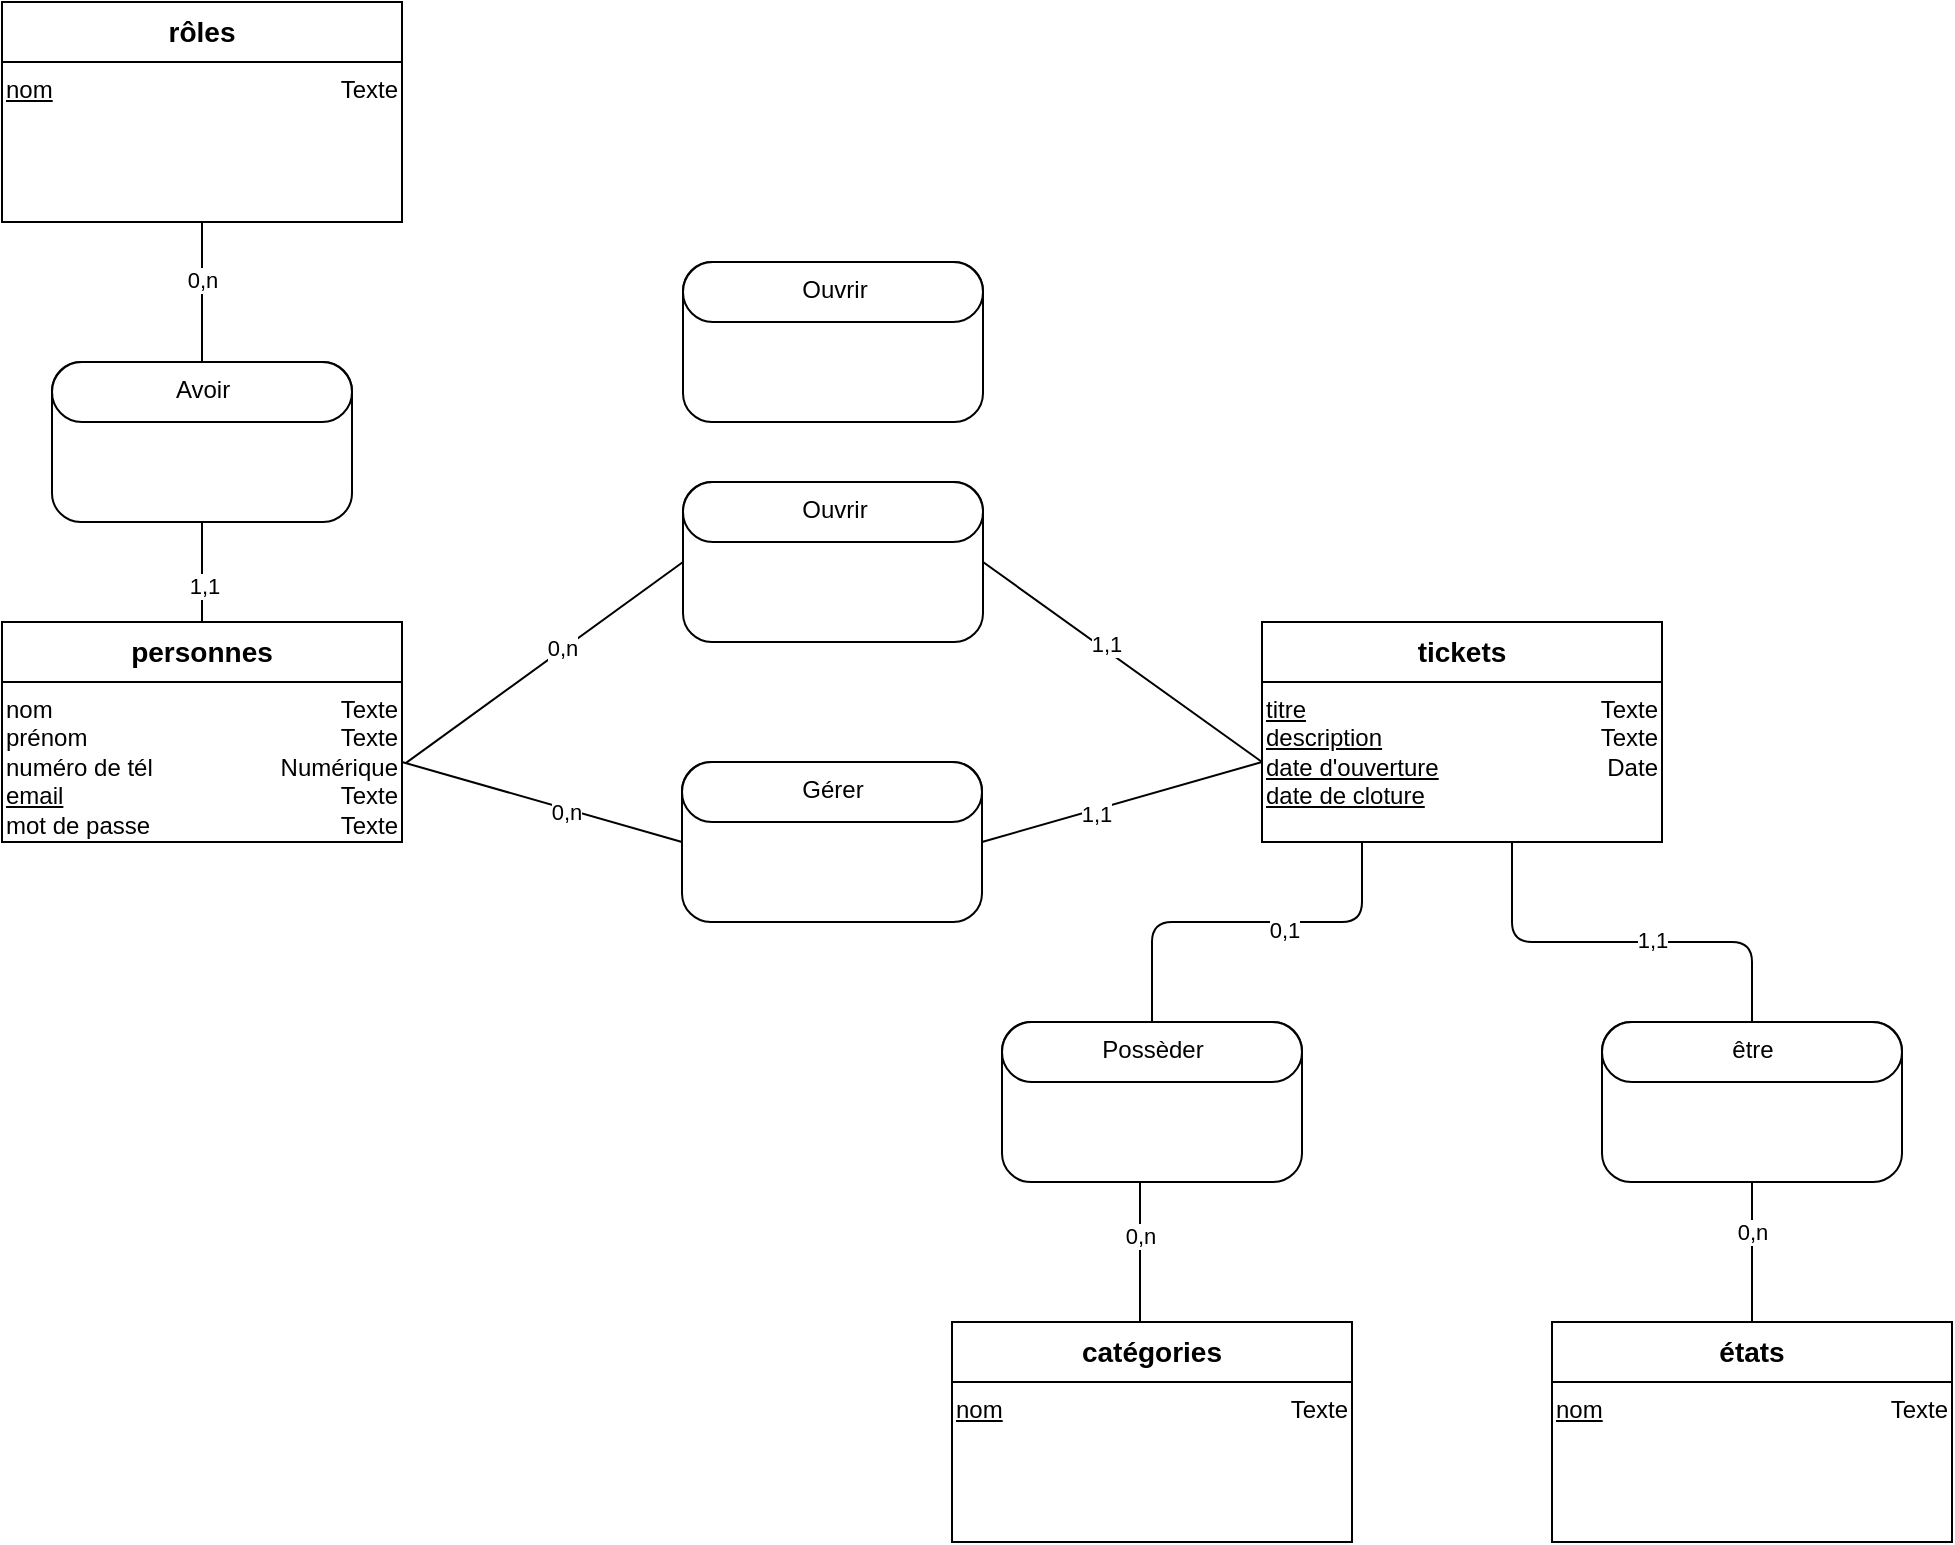 <mxfile version="15.7.3" type="device"><diagram id="uKCt-oX1a5cj4wO7L9In" name="Page-1"><mxGraphModel dx="1102" dy="865" grid="1" gridSize="10" guides="1" tooltips="1" connect="1" arrows="1" fold="1" page="1" pageScale="1" pageWidth="827" pageHeight="1169" math="0" shadow="0"><root><mxCell id="0"/><mxCell id="1" parent="0"/><mxCell id="hy5NBGwy85Bi4J65_gbC-3" value="" style="group" parent="1" vertex="1" connectable="0"><mxGeometry x="120" y="480" width="200" height="110" as="geometry"/></mxCell><mxCell id="hy5NBGwy85Bi4J65_gbC-1" value="" style="rounded=0;whiteSpace=wrap;html=1;" parent="hy5NBGwy85Bi4J65_gbC-3" vertex="1"><mxGeometry y="30.0" width="200" height="80.0" as="geometry"/></mxCell><mxCell id="hy5NBGwy85Bi4J65_gbC-2" value="" style="rounded=0;whiteSpace=wrap;html=1;" parent="hy5NBGwy85Bi4J65_gbC-3" vertex="1"><mxGeometry width="200" height="30.0" as="geometry"/></mxCell><mxCell id="hy5NBGwy85Bi4J65_gbC-4" value="nom&lt;br&gt;prénom&lt;br&gt;numéro de tél&lt;br&gt;&lt;u&gt;email&lt;/u&gt;&lt;br&gt;mot de passe" style="text;html=1;strokeColor=none;fillColor=none;align=left;verticalAlign=top;whiteSpace=wrap;rounded=0;" parent="hy5NBGwy85Bi4J65_gbC-3" vertex="1"><mxGeometry y="30.0" width="100" height="80.0" as="geometry"/></mxCell><mxCell id="hy5NBGwy85Bi4J65_gbC-5" value="Texte&lt;br&gt;Texte&lt;br&gt;Numérique&lt;br&gt;Texte&lt;br&gt;Texte" style="text;html=1;strokeColor=none;fillColor=none;align=right;verticalAlign=top;whiteSpace=wrap;rounded=0;" parent="hy5NBGwy85Bi4J65_gbC-3" vertex="1"><mxGeometry x="100" y="30.0" width="100" height="80.0" as="geometry"/></mxCell><mxCell id="hy5NBGwy85Bi4J65_gbC-6" value="&lt;span style=&quot;font-size: 14px&quot;&gt;&lt;b&gt;personnes&lt;/b&gt;&lt;/span&gt;" style="text;html=1;strokeColor=none;fillColor=none;align=center;verticalAlign=middle;whiteSpace=wrap;rounded=0;" parent="hy5NBGwy85Bi4J65_gbC-3" vertex="1"><mxGeometry width="200" height="30.0" as="geometry"/></mxCell><mxCell id="hy5NBGwy85Bi4J65_gbC-7" value="" style="group" parent="1" vertex="1" connectable="0"><mxGeometry x="120" y="170" width="200" height="110" as="geometry"/></mxCell><mxCell id="hy5NBGwy85Bi4J65_gbC-8" value="" style="rounded=0;whiteSpace=wrap;html=1;" parent="hy5NBGwy85Bi4J65_gbC-7" vertex="1"><mxGeometry y="30.0" width="200" height="80.0" as="geometry"/></mxCell><mxCell id="hy5NBGwy85Bi4J65_gbC-9" value="" style="rounded=0;whiteSpace=wrap;html=1;" parent="hy5NBGwy85Bi4J65_gbC-7" vertex="1"><mxGeometry width="200" height="30.0" as="geometry"/></mxCell><mxCell id="hy5NBGwy85Bi4J65_gbC-10" value="&lt;u&gt;nom&lt;/u&gt;" style="text;html=1;strokeColor=none;fillColor=none;align=left;verticalAlign=top;whiteSpace=wrap;rounded=0;" parent="hy5NBGwy85Bi4J65_gbC-7" vertex="1"><mxGeometry y="30.0" width="100" height="80.0" as="geometry"/></mxCell><mxCell id="hy5NBGwy85Bi4J65_gbC-11" value="Texte" style="text;html=1;strokeColor=none;fillColor=none;align=right;verticalAlign=top;whiteSpace=wrap;rounded=0;" parent="hy5NBGwy85Bi4J65_gbC-7" vertex="1"><mxGeometry x="100" y="30.0" width="100" height="80.0" as="geometry"/></mxCell><mxCell id="hy5NBGwy85Bi4J65_gbC-12" value="&lt;span style=&quot;font-size: 14px&quot;&gt;&lt;b&gt;rôles&lt;/b&gt;&lt;/span&gt;" style="text;html=1;strokeColor=none;fillColor=none;align=center;verticalAlign=middle;whiteSpace=wrap;rounded=0;" parent="hy5NBGwy85Bi4J65_gbC-7" vertex="1"><mxGeometry width="200" height="30.0" as="geometry"/></mxCell><mxCell id="hy5NBGwy85Bi4J65_gbC-13" value="" style="group" parent="1" vertex="1" connectable="0"><mxGeometry x="750" y="480" width="200" height="110" as="geometry"/></mxCell><mxCell id="hy5NBGwy85Bi4J65_gbC-14" value="" style="rounded=0;whiteSpace=wrap;html=1;" parent="hy5NBGwy85Bi4J65_gbC-13" vertex="1"><mxGeometry y="30.0" width="200" height="80.0" as="geometry"/></mxCell><mxCell id="hy5NBGwy85Bi4J65_gbC-15" value="" style="rounded=0;whiteSpace=wrap;html=1;" parent="hy5NBGwy85Bi4J65_gbC-13" vertex="1"><mxGeometry width="200" height="30.0" as="geometry"/></mxCell><mxCell id="hy5NBGwy85Bi4J65_gbC-16" value="&lt;u&gt;titre&lt;br&gt;description&lt;br&gt;date d'ouverture&lt;br&gt;date de cloture&lt;br&gt;&lt;/u&gt;" style="text;html=1;strokeColor=none;fillColor=none;align=left;verticalAlign=top;whiteSpace=wrap;rounded=0;" parent="hy5NBGwy85Bi4J65_gbC-13" vertex="1"><mxGeometry y="30.0" width="100" height="80.0" as="geometry"/></mxCell><mxCell id="hy5NBGwy85Bi4J65_gbC-17" value="Texte&lt;br&gt;Texte&lt;br&gt;Date" style="text;html=1;strokeColor=none;fillColor=none;align=right;verticalAlign=top;whiteSpace=wrap;rounded=0;" parent="hy5NBGwy85Bi4J65_gbC-13" vertex="1"><mxGeometry x="100" y="30.0" width="100" height="80.0" as="geometry"/></mxCell><mxCell id="hy5NBGwy85Bi4J65_gbC-18" value="&lt;span style=&quot;font-size: 14px&quot;&gt;&lt;b&gt;tickets&lt;/b&gt;&lt;/span&gt;" style="text;html=1;strokeColor=none;fillColor=none;align=center;verticalAlign=middle;whiteSpace=wrap;rounded=0;" parent="hy5NBGwy85Bi4J65_gbC-13" vertex="1"><mxGeometry width="200" height="30.0" as="geometry"/></mxCell><mxCell id="hy5NBGwy85Bi4J65_gbC-19" value="" style="group" parent="1" vertex="1" connectable="0"><mxGeometry x="595" y="830" width="200" height="110" as="geometry"/></mxCell><mxCell id="hy5NBGwy85Bi4J65_gbC-20" value="" style="rounded=0;whiteSpace=wrap;html=1;" parent="hy5NBGwy85Bi4J65_gbC-19" vertex="1"><mxGeometry y="30.0" width="200" height="80.0" as="geometry"/></mxCell><mxCell id="hy5NBGwy85Bi4J65_gbC-21" value="" style="rounded=0;whiteSpace=wrap;html=1;" parent="hy5NBGwy85Bi4J65_gbC-19" vertex="1"><mxGeometry width="200" height="30.0" as="geometry"/></mxCell><mxCell id="hy5NBGwy85Bi4J65_gbC-22" value="&lt;u&gt;nom&lt;/u&gt;" style="text;html=1;strokeColor=none;fillColor=none;align=left;verticalAlign=top;whiteSpace=wrap;rounded=0;" parent="hy5NBGwy85Bi4J65_gbC-19" vertex="1"><mxGeometry y="30.0" width="100" height="80.0" as="geometry"/></mxCell><mxCell id="hy5NBGwy85Bi4J65_gbC-23" value="Texte" style="text;html=1;strokeColor=none;fillColor=none;align=right;verticalAlign=top;whiteSpace=wrap;rounded=0;" parent="hy5NBGwy85Bi4J65_gbC-19" vertex="1"><mxGeometry x="100" y="30.0" width="100" height="80.0" as="geometry"/></mxCell><mxCell id="hy5NBGwy85Bi4J65_gbC-24" value="&lt;span style=&quot;font-size: 14px&quot;&gt;&lt;b&gt;catégories&lt;/b&gt;&lt;/span&gt;" style="text;html=1;strokeColor=none;fillColor=none;align=center;verticalAlign=middle;whiteSpace=wrap;rounded=0;" parent="hy5NBGwy85Bi4J65_gbC-19" vertex="1"><mxGeometry width="200" height="30.0" as="geometry"/></mxCell><mxCell id="hy5NBGwy85Bi4J65_gbC-25" value="" style="group" parent="1" vertex="1" connectable="0"><mxGeometry x="895" y="830" width="200" height="110" as="geometry"/></mxCell><mxCell id="hy5NBGwy85Bi4J65_gbC-26" value="" style="rounded=0;whiteSpace=wrap;html=1;" parent="hy5NBGwy85Bi4J65_gbC-25" vertex="1"><mxGeometry y="30.0" width="200" height="80.0" as="geometry"/></mxCell><mxCell id="hy5NBGwy85Bi4J65_gbC-27" value="" style="rounded=0;whiteSpace=wrap;html=1;" parent="hy5NBGwy85Bi4J65_gbC-25" vertex="1"><mxGeometry width="200" height="30.0" as="geometry"/></mxCell><mxCell id="hy5NBGwy85Bi4J65_gbC-28" value="&lt;u&gt;nom&lt;/u&gt;" style="text;html=1;strokeColor=none;fillColor=none;align=left;verticalAlign=top;whiteSpace=wrap;rounded=0;" parent="hy5NBGwy85Bi4J65_gbC-25" vertex="1"><mxGeometry y="30" width="100" height="80" as="geometry"/></mxCell><mxCell id="hy5NBGwy85Bi4J65_gbC-29" value="Texte" style="text;html=1;strokeColor=none;fillColor=none;align=right;verticalAlign=top;whiteSpace=wrap;rounded=0;" parent="hy5NBGwy85Bi4J65_gbC-25" vertex="1"><mxGeometry x="100" y="30.0" width="100" height="80.0" as="geometry"/></mxCell><mxCell id="hy5NBGwy85Bi4J65_gbC-30" value="&lt;span style=&quot;font-size: 14px&quot;&gt;&lt;b&gt;états&lt;/b&gt;&lt;/span&gt;" style="text;html=1;strokeColor=none;fillColor=none;align=center;verticalAlign=middle;whiteSpace=wrap;rounded=0;" parent="hy5NBGwy85Bi4J65_gbC-25" vertex="1"><mxGeometry width="200" height="30.0" as="geometry"/></mxCell><mxCell id="hy5NBGwy85Bi4J65_gbC-33" value="" style="endArrow=none;html=1;exitX=0.5;exitY=0;exitDx=0;exitDy=0;" parent="1" edge="1"><mxGeometry width="50" height="50" relative="1" as="geometry"><mxPoint x="689" y="830" as="sourcePoint"/><mxPoint x="689" y="760" as="targetPoint"/></mxGeometry></mxCell><mxCell id="nBAuCu6wSK-DBy_AsvDz-58" value="0,n" style="edgeLabel;html=1;align=center;verticalAlign=middle;resizable=0;points=[];" parent="hy5NBGwy85Bi4J65_gbC-33" vertex="1" connectable="0"><mxGeometry x="0.225" relative="1" as="geometry"><mxPoint as="offset"/></mxGeometry></mxCell><mxCell id="hy5NBGwy85Bi4J65_gbC-36" value="" style="group" parent="1" vertex="1" connectable="0"><mxGeometry x="620" y="680" width="150" height="80" as="geometry"/></mxCell><mxCell id="hy5NBGwy85Bi4J65_gbC-34" value="" style="rounded=1;whiteSpace=wrap;html=1;align=right;verticalAlign=top;arcSize=18;" parent="hy5NBGwy85Bi4J65_gbC-36" vertex="1"><mxGeometry width="150" height="80" as="geometry"/></mxCell><mxCell id="hy5NBGwy85Bi4J65_gbC-35" value="Possèder" style="html=1;dashed=0;whitespace=wrap;shape=mxgraph.dfd.start;align=center;verticalAlign=top;" parent="hy5NBGwy85Bi4J65_gbC-36" vertex="1"><mxGeometry width="150" height="30" as="geometry"/></mxCell><mxCell id="hy5NBGwy85Bi4J65_gbC-37" value="" style="endArrow=none;html=1;exitX=0.5;exitY=0.5;exitDx=0;exitDy=-15;exitPerimeter=0;entryX=0.5;entryY=1;entryDx=0;entryDy=0;" parent="1" source="hy5NBGwy85Bi4J65_gbC-35" target="hy5NBGwy85Bi4J65_gbC-16" edge="1"><mxGeometry width="50" height="50" relative="1" as="geometry"><mxPoint x="639.5" y="670" as="sourcePoint"/><mxPoint x="645" y="630" as="targetPoint"/><Array as="points"><mxPoint x="695" y="630"/><mxPoint x="800" y="630"/></Array></mxGeometry></mxCell><mxCell id="nBAuCu6wSK-DBy_AsvDz-50" value="0,1" style="edgeLabel;html=1;align=center;verticalAlign=middle;resizable=0;points=[];" parent="hy5NBGwy85Bi4J65_gbC-37" vertex="1" connectable="0"><mxGeometry x="0.188" y="-4" relative="1" as="geometry"><mxPoint as="offset"/></mxGeometry></mxCell><mxCell id="hy5NBGwy85Bi4J65_gbC-38" value="" style="group" parent="1" vertex="1" connectable="0"><mxGeometry x="920" y="680" width="150" height="80" as="geometry"/></mxCell><mxCell id="hy5NBGwy85Bi4J65_gbC-39" value="" style="rounded=1;whiteSpace=wrap;html=1;align=right;verticalAlign=top;arcSize=18;" parent="hy5NBGwy85Bi4J65_gbC-38" vertex="1"><mxGeometry width="150" height="80" as="geometry"/></mxCell><mxCell id="hy5NBGwy85Bi4J65_gbC-40" value="être" style="html=1;dashed=0;whitespace=wrap;shape=mxgraph.dfd.start;align=center;verticalAlign=top;" parent="hy5NBGwy85Bi4J65_gbC-38" vertex="1"><mxGeometry width="150" height="30" as="geometry"/></mxCell><mxCell id="hy5NBGwy85Bi4J65_gbC-42" value="" style="endArrow=none;html=1;entryX=0.5;entryY=1;entryDx=0;entryDy=0;" parent="1" source="hy5NBGwy85Bi4J65_gbC-30" target="hy5NBGwy85Bi4J65_gbC-39" edge="1"><mxGeometry width="50" height="50" relative="1" as="geometry"><mxPoint x="1009.29" y="800.0" as="sourcePoint"/><mxPoint x="1009.29" y="730.0" as="targetPoint"/></mxGeometry></mxCell><mxCell id="nBAuCu6wSK-DBy_AsvDz-59" value="0,n" style="edgeLabel;html=1;align=center;verticalAlign=middle;resizable=0;points=[];" parent="hy5NBGwy85Bi4J65_gbC-42" vertex="1" connectable="0"><mxGeometry x="0.29" relative="1" as="geometry"><mxPoint as="offset"/></mxGeometry></mxCell><mxCell id="hy5NBGwy85Bi4J65_gbC-44" value="" style="endArrow=none;html=1;exitX=0.5;exitY=0.5;exitDx=0;exitDy=-15.0;exitPerimeter=0;entryX=0.25;entryY=1;entryDx=0;entryDy=0;" parent="1" source="hy5NBGwy85Bi4J65_gbC-40" target="hy5NBGwy85Bi4J65_gbC-17" edge="1"><mxGeometry width="50" height="50" relative="1" as="geometry"><mxPoint x="995" y="640" as="sourcePoint"/><mxPoint x="820" y="590" as="targetPoint"/><Array as="points"><mxPoint x="995" y="640"/><mxPoint x="875" y="640"/></Array></mxGeometry></mxCell><mxCell id="nBAuCu6wSK-DBy_AsvDz-57" value="1,1" style="edgeLabel;html=1;align=center;verticalAlign=middle;resizable=0;points=[];" parent="hy5NBGwy85Bi4J65_gbC-44" vertex="1" connectable="0"><mxGeometry x="-0.14" y="-1" relative="1" as="geometry"><mxPoint as="offset"/></mxGeometry></mxCell><mxCell id="hy5NBGwy85Bi4J65_gbC-46" value="" style="group" parent="1" vertex="1" connectable="0"><mxGeometry x="145" y="350" width="150" height="80" as="geometry"/></mxCell><mxCell id="hy5NBGwy85Bi4J65_gbC-47" value="" style="rounded=1;whiteSpace=wrap;html=1;align=right;verticalAlign=top;arcSize=18;" parent="hy5NBGwy85Bi4J65_gbC-46" vertex="1"><mxGeometry width="150" height="80" as="geometry"/></mxCell><mxCell id="hy5NBGwy85Bi4J65_gbC-48" value="Avoir" style="html=1;dashed=0;whitespace=wrap;shape=mxgraph.dfd.start;align=center;verticalAlign=top;" parent="hy5NBGwy85Bi4J65_gbC-46" vertex="1"><mxGeometry width="150" height="30" as="geometry"/></mxCell><mxCell id="hy5NBGwy85Bi4J65_gbC-51" value="" style="group" parent="1" vertex="1" connectable="0"><mxGeometry x="460.5" y="410" width="150" height="80" as="geometry"/></mxCell><mxCell id="hy5NBGwy85Bi4J65_gbC-52" value="" style="rounded=1;whiteSpace=wrap;html=1;align=right;verticalAlign=top;arcSize=18;" parent="hy5NBGwy85Bi4J65_gbC-51" vertex="1"><mxGeometry width="150" height="80" as="geometry"/></mxCell><mxCell id="hy5NBGwy85Bi4J65_gbC-53" value="Ouvrir" style="html=1;dashed=0;whitespace=wrap;shape=mxgraph.dfd.start;align=center;verticalAlign=top;" parent="hy5NBGwy85Bi4J65_gbC-51" vertex="1"><mxGeometry width="150" height="30" as="geometry"/></mxCell><mxCell id="VutU7mBg4v6PLZyWBr9--1" value="" style="group" vertex="1" connectable="0" parent="hy5NBGwy85Bi4J65_gbC-51"><mxGeometry y="-110" width="150" height="80" as="geometry"/></mxCell><mxCell id="VutU7mBg4v6PLZyWBr9--2" value="" style="rounded=1;whiteSpace=wrap;html=1;align=right;verticalAlign=top;arcSize=18;" vertex="1" parent="VutU7mBg4v6PLZyWBr9--1"><mxGeometry width="150" height="80" as="geometry"/></mxCell><mxCell id="VutU7mBg4v6PLZyWBr9--3" value="Ouvrir" style="html=1;dashed=0;whitespace=wrap;shape=mxgraph.dfd.start;align=center;verticalAlign=top;" vertex="1" parent="VutU7mBg4v6PLZyWBr9--1"><mxGeometry width="150" height="30" as="geometry"/></mxCell><mxCell id="hy5NBGwy85Bi4J65_gbC-55" value="" style="endArrow=none;html=1;entryX=0;entryY=0.5;entryDx=0;entryDy=0;exitX=1;exitY=0.5;exitDx=0;exitDy=0;startArrow=none;" parent="1" source="hy5NBGwy85Bi4J65_gbC-52" target="hy5NBGwy85Bi4J65_gbC-16" edge="1"><mxGeometry width="50" height="50" relative="1" as="geometry"><mxPoint x="700" y="510" as="sourcePoint"/><mxPoint x="570" y="600" as="targetPoint"/></mxGeometry></mxCell><mxCell id="nBAuCu6wSK-DBy_AsvDz-55" value="1,1" style="edgeLabel;html=1;align=center;verticalAlign=middle;resizable=0;points=[];" parent="hy5NBGwy85Bi4J65_gbC-55" vertex="1" connectable="0"><mxGeometry x="-0.143" y="2" relative="1" as="geometry"><mxPoint as="offset"/></mxGeometry></mxCell><mxCell id="nBAuCu6wSK-DBy_AsvDz-1" value="" style="group;strokeColor=none;" parent="1" vertex="1" connectable="0"><mxGeometry x="460" y="550" width="150" height="80" as="geometry"/></mxCell><mxCell id="nBAuCu6wSK-DBy_AsvDz-2" value="" style="rounded=1;whiteSpace=wrap;html=1;align=right;verticalAlign=top;arcSize=18;" parent="nBAuCu6wSK-DBy_AsvDz-1" vertex="1"><mxGeometry width="150" height="80" as="geometry"/></mxCell><mxCell id="nBAuCu6wSK-DBy_AsvDz-3" value="Gérer" style="html=1;dashed=0;whitespace=wrap;shape=mxgraph.dfd.start;align=center;verticalAlign=top;" parent="nBAuCu6wSK-DBy_AsvDz-1" vertex="1"><mxGeometry width="150" height="30" as="geometry"/></mxCell><mxCell id="nBAuCu6wSK-DBy_AsvDz-35" value="" style="endArrow=none;html=1;exitX=0.5;exitY=0;exitDx=0;exitDy=0;entryX=0.5;entryY=1;entryDx=0;entryDy=0;" parent="1" source="hy5NBGwy85Bi4J65_gbC-6" target="hy5NBGwy85Bi4J65_gbC-47" edge="1"><mxGeometry width="50" height="50" relative="1" as="geometry"><mxPoint x="220" y="480" as="sourcePoint"/><mxPoint x="220" y="465" as="targetPoint"/></mxGeometry></mxCell><mxCell id="nBAuCu6wSK-DBy_AsvDz-51" value="1,1" style="edgeLabel;html=1;align=center;verticalAlign=middle;resizable=0;points=[];" parent="nBAuCu6wSK-DBy_AsvDz-35" vertex="1" connectable="0"><mxGeometry x="-0.264" y="-1" relative="1" as="geometry"><mxPoint as="offset"/></mxGeometry></mxCell><mxCell id="nBAuCu6wSK-DBy_AsvDz-39" value="" style="endArrow=none;html=1;entryX=0;entryY=1;entryDx=0;entryDy=0;exitX=0.5;exitY=0.5;exitDx=0;exitDy=-15;exitPerimeter=0;" parent="1" source="hy5NBGwy85Bi4J65_gbC-48" target="hy5NBGwy85Bi4J65_gbC-11" edge="1"><mxGeometry width="50" height="50" relative="1" as="geometry"><mxPoint x="220" y="350" as="sourcePoint"/><mxPoint x="220" y="325" as="targetPoint"/></mxGeometry></mxCell><mxCell id="nBAuCu6wSK-DBy_AsvDz-52" value="0,n" style="edgeLabel;html=1;align=center;verticalAlign=middle;resizable=0;points=[];" parent="nBAuCu6wSK-DBy_AsvDz-39" vertex="1" connectable="0"><mxGeometry x="0.166" relative="1" as="geometry"><mxPoint as="offset"/></mxGeometry></mxCell><mxCell id="nBAuCu6wSK-DBy_AsvDz-42" value="" style="endArrow=none;html=1;entryX=0;entryY=0.5;entryDx=0;entryDy=0;exitX=1.022;exitY=0.504;exitDx=0;exitDy=0;exitPerimeter=0;" parent="1" source="hy5NBGwy85Bi4J65_gbC-5" target="hy5NBGwy85Bi4J65_gbC-52" edge="1"><mxGeometry width="50" height="50" relative="1" as="geometry"><mxPoint x="322.2" y="550.32" as="sourcePoint"/><mxPoint x="370" y="502.5" as="targetPoint"/></mxGeometry></mxCell><mxCell id="nBAuCu6wSK-DBy_AsvDz-53" value="0,n" style="edgeLabel;html=1;align=center;verticalAlign=middle;resizable=0;points=[];" parent="nBAuCu6wSK-DBy_AsvDz-42" vertex="1" connectable="0"><mxGeometry x="0.137" y="1" relative="1" as="geometry"><mxPoint as="offset"/></mxGeometry></mxCell><mxCell id="nBAuCu6wSK-DBy_AsvDz-44" value="" style="endArrow=none;html=1;rounded=0;entryX=0;entryY=0.5;entryDx=0;entryDy=0;exitX=1;exitY=0.5;exitDx=0;exitDy=0;" parent="1" source="hy5NBGwy85Bi4J65_gbC-5" target="nBAuCu6wSK-DBy_AsvDz-2" edge="1"><mxGeometry width="50" height="50" relative="1" as="geometry"><mxPoint x="320" y="550" as="sourcePoint"/><mxPoint x="360" y="562.5" as="targetPoint"/></mxGeometry></mxCell><mxCell id="nBAuCu6wSK-DBy_AsvDz-54" value="0,n" style="edgeLabel;html=1;align=center;verticalAlign=middle;resizable=0;points=[];" parent="nBAuCu6wSK-DBy_AsvDz-44" vertex="1" connectable="0"><mxGeometry x="0.171" y="-1" relative="1" as="geometry"><mxPoint as="offset"/></mxGeometry></mxCell><mxCell id="nBAuCu6wSK-DBy_AsvDz-48" value="" style="endArrow=none;html=1;rounded=0;entryX=0;entryY=0.5;entryDx=0;entryDy=0;exitX=1;exitY=0.5;exitDx=0;exitDy=0;" parent="1" source="nBAuCu6wSK-DBy_AsvDz-2" target="hy5NBGwy85Bi4J65_gbC-16" edge="1"><mxGeometry width="50" height="50" relative="1" as="geometry"><mxPoint x="610" y="590" as="sourcePoint"/><mxPoint x="650.6" y="573.39" as="targetPoint"/></mxGeometry></mxCell><mxCell id="nBAuCu6wSK-DBy_AsvDz-56" value="1,1" style="edgeLabel;html=1;align=center;verticalAlign=middle;resizable=0;points=[];" parent="nBAuCu6wSK-DBy_AsvDz-48" vertex="1" connectable="0"><mxGeometry x="-0.2" y="-2" relative="1" as="geometry"><mxPoint as="offset"/></mxGeometry></mxCell></root></mxGraphModel></diagram></mxfile>